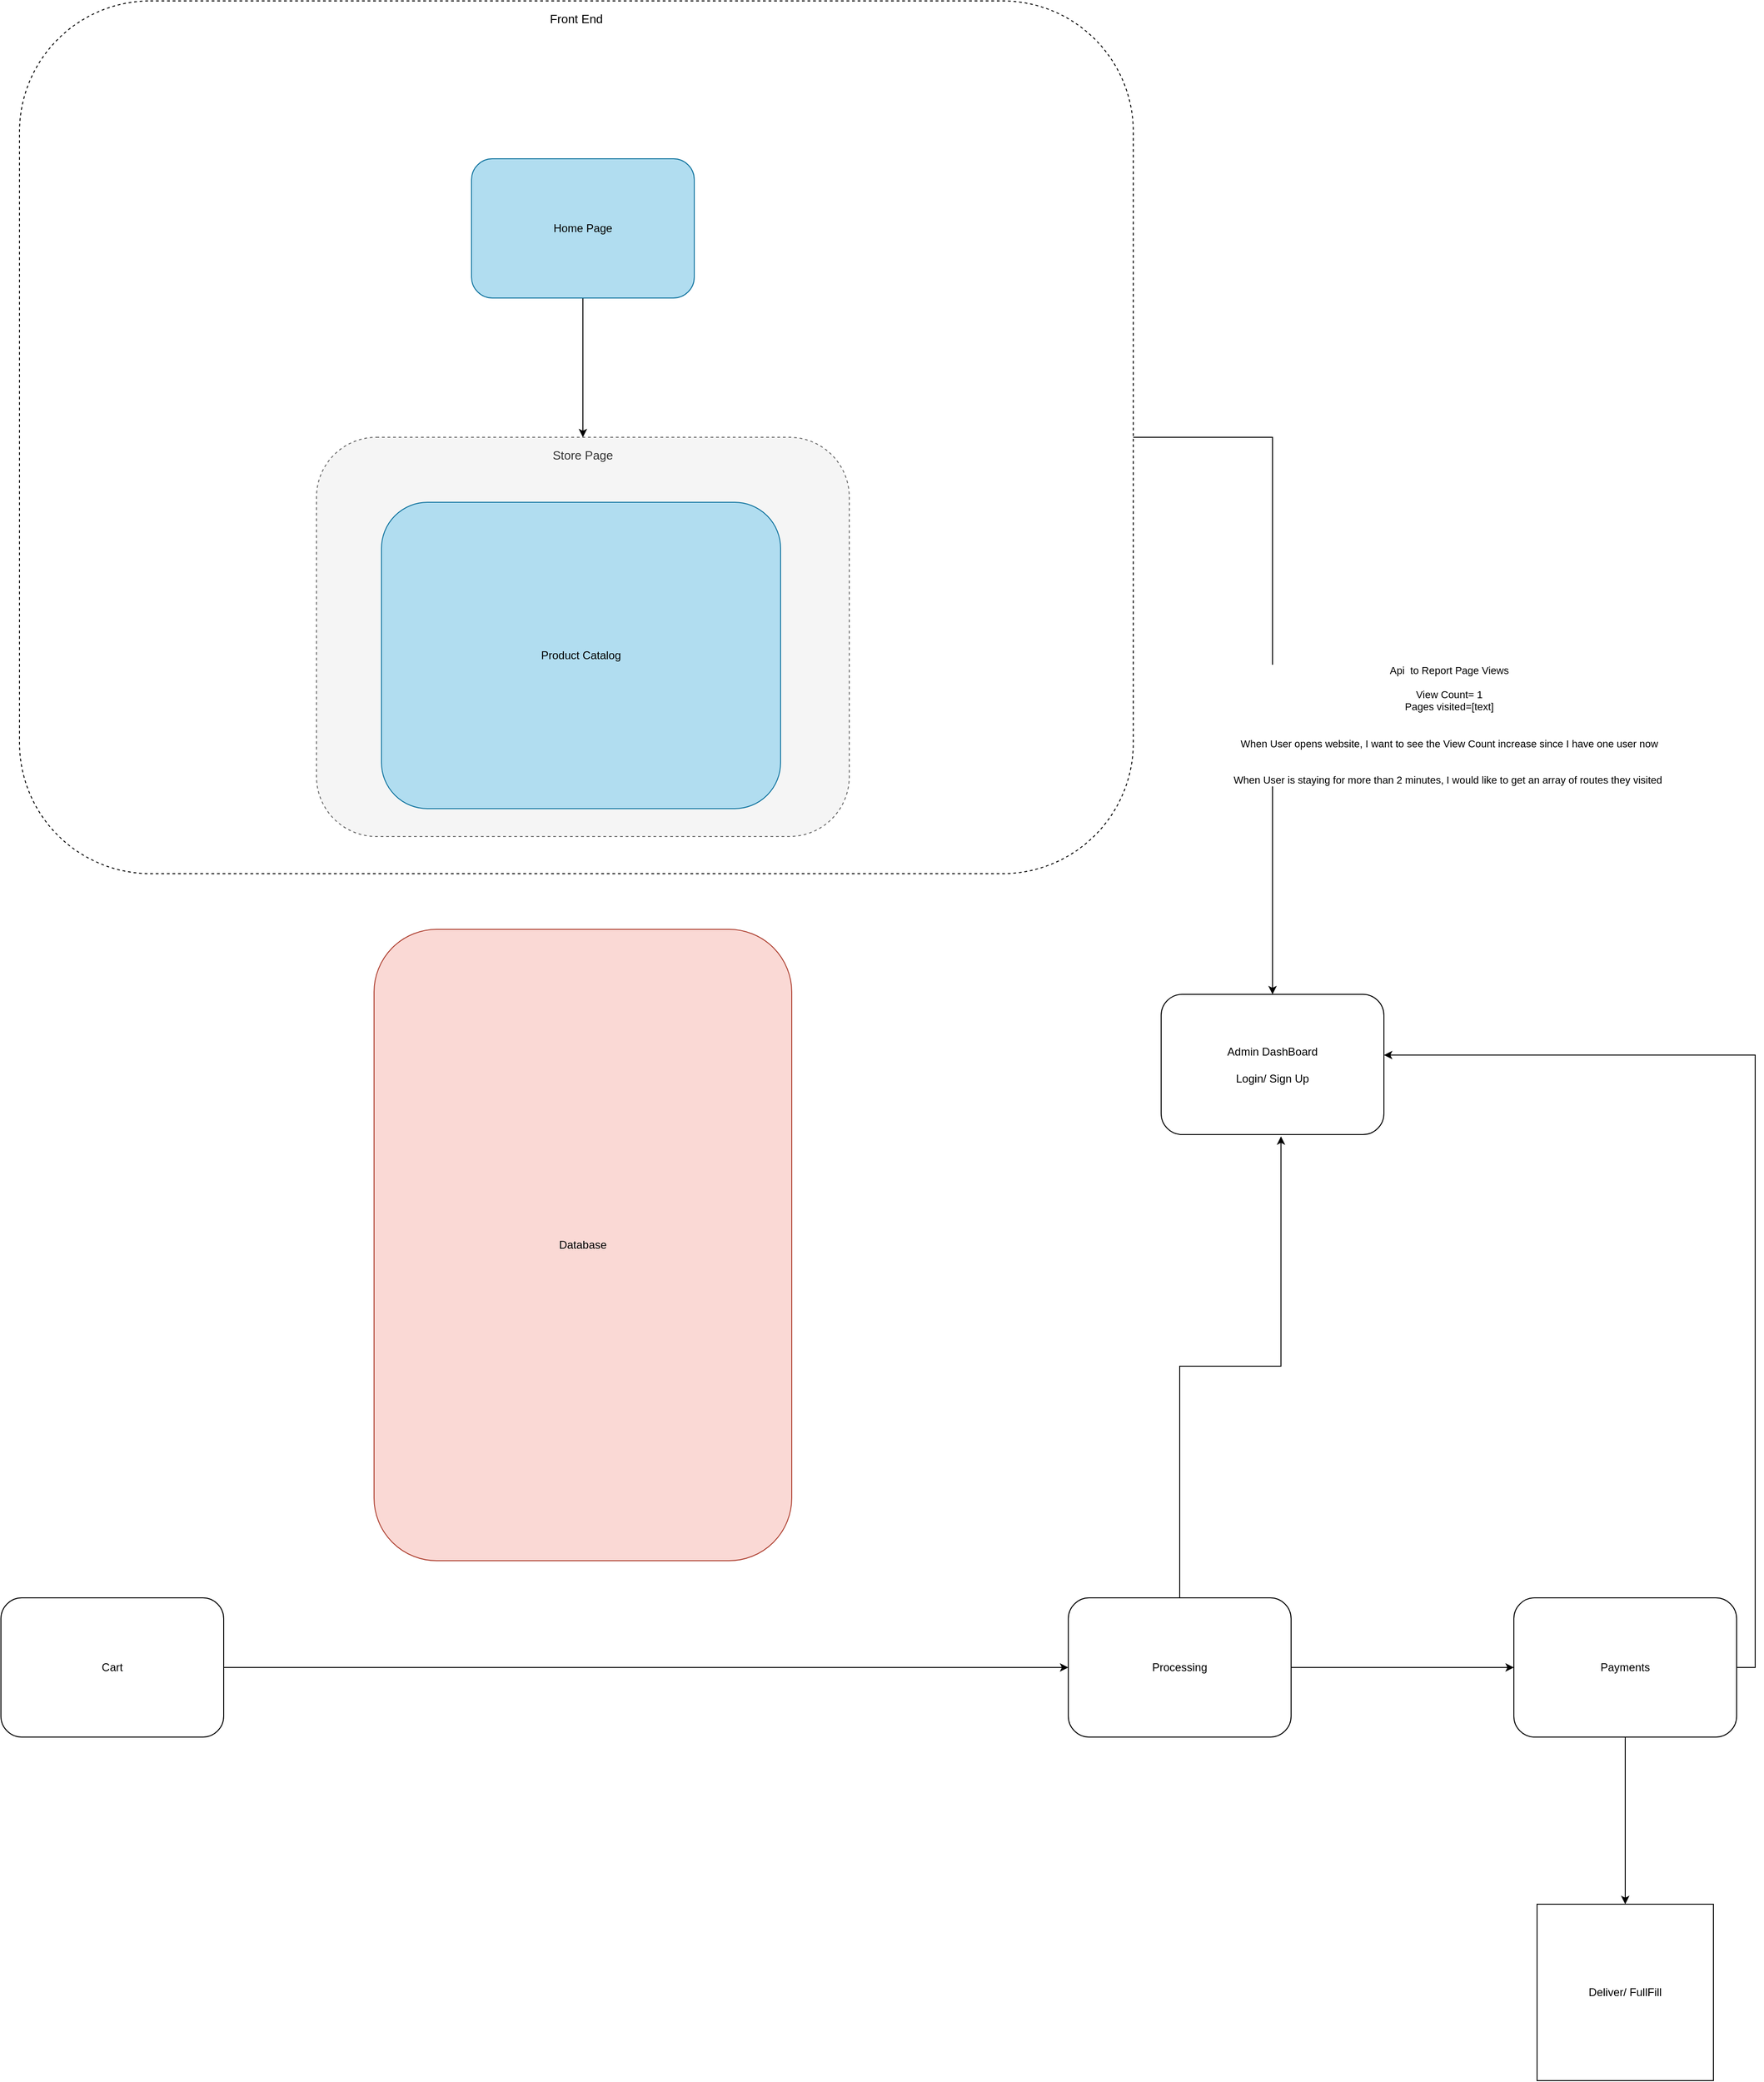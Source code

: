 <mxfile version="22.1.5" type="github">
  <diagram id="C5RBs43oDa-KdzZeNtuy" name="Page-1">
    <mxGraphModel dx="3033" dy="3566" grid="1" gridSize="10" guides="1" tooltips="1" connect="1" arrows="1" fold="1" page="1" pageScale="1" pageWidth="827" pageHeight="1169" math="0" shadow="0">
      <root>
        <mxCell id="WIyWlLk6GJQsqaUBKTNV-0" />
        <mxCell id="WIyWlLk6GJQsqaUBKTNV-1" parent="WIyWlLk6GJQsqaUBKTNV-0" />
        <mxCell id="N5PV2EzXh5DM1njIMYpt-37" style="edgeStyle=orthogonalEdgeStyle;rounded=0;orthogonalLoop=1;jettySize=auto;html=1;exitX=1;exitY=0.5;exitDx=0;exitDy=0;entryX=0.5;entryY=0;entryDx=0;entryDy=0;" edge="1" parent="WIyWlLk6GJQsqaUBKTNV-1" source="N5PV2EzXh5DM1njIMYpt-36" target="N5PV2EzXh5DM1njIMYpt-4">
          <mxGeometry relative="1" as="geometry" />
        </mxCell>
        <mxCell id="N5PV2EzXh5DM1njIMYpt-38" value="Api&amp;nbsp; to Report Page Views&lt;br&gt;&lt;br&gt;View Count= 1&lt;br&gt;Pages visited=[text]&lt;br&gt;&lt;br&gt;&lt;br&gt;When User opens website, I want to see the View Count increase since I have one user now&lt;br&gt;&lt;br&gt;&lt;br&gt;When User is staying for more than 2 minutes, I would like to get an array of routes they visited&amp;nbsp;&lt;br&gt;" style="edgeLabel;html=1;align=center;verticalAlign=middle;resizable=0;points=[];" vertex="1" connectable="0" parent="N5PV2EzXh5DM1njIMYpt-37">
          <mxGeometry x="0.117" y="1" relative="1" as="geometry">
            <mxPoint x="189" y="41" as="offset" />
          </mxGeometry>
        </mxCell>
        <mxCell id="N5PV2EzXh5DM1njIMYpt-36" value="&lt;p style=&quot;line-height: 20%;&quot;&gt;&lt;font style=&quot;font-size: 13px;&quot;&gt;Front End&lt;/font&gt;&lt;/p&gt;" style="rounded=1;whiteSpace=wrap;html=1;dashed=1;align=center;verticalAlign=top;" vertex="1" parent="WIyWlLk6GJQsqaUBKTNV-1">
          <mxGeometry x="-350" y="-2240" width="1200" height="940" as="geometry" />
        </mxCell>
        <mxCell id="N5PV2EzXh5DM1njIMYpt-4" value="Admin DashBoard&lt;br&gt;&lt;br&gt;Login/ Sign Up" style="rounded=1;whiteSpace=wrap;html=1;" vertex="1" parent="WIyWlLk6GJQsqaUBKTNV-1">
          <mxGeometry x="880" y="-1170" width="240" height="151" as="geometry" />
        </mxCell>
        <mxCell id="N5PV2EzXh5DM1njIMYpt-0" value="Deliver/ FullFill" style="whiteSpace=wrap;html=1;aspect=fixed;" vertex="1" parent="WIyWlLk6GJQsqaUBKTNV-1">
          <mxGeometry x="1285" y="-190" width="190" height="190" as="geometry" />
        </mxCell>
        <mxCell id="N5PV2EzXh5DM1njIMYpt-2" value="&lt;p style=&quot;line-height: 20%;&quot;&gt;&lt;font style=&quot;font-size: 13px;&quot;&gt;Store Page&lt;/font&gt;&lt;/p&gt;" style="rounded=1;whiteSpace=wrap;html=1;dashed=1;align=center;fillColor=#f5f5f5;fontColor=#333333;strokeColor=#666666;verticalAlign=top;" vertex="1" parent="WIyWlLk6GJQsqaUBKTNV-1">
          <mxGeometry x="-30" y="-1770" width="574" height="430" as="geometry" />
        </mxCell>
        <mxCell id="N5PV2EzXh5DM1njIMYpt-7" style="edgeStyle=orthogonalEdgeStyle;rounded=0;orthogonalLoop=1;jettySize=auto;html=1;entryX=0.5;entryY=0;entryDx=0;entryDy=0;" edge="1" parent="WIyWlLk6GJQsqaUBKTNV-1" source="N5PV2EzXh5DM1njIMYpt-3" target="N5PV2EzXh5DM1njIMYpt-2">
          <mxGeometry relative="1" as="geometry" />
        </mxCell>
        <mxCell id="N5PV2EzXh5DM1njIMYpt-27" style="edgeStyle=orthogonalEdgeStyle;rounded=0;orthogonalLoop=1;jettySize=auto;html=1;exitX=0.5;exitY=1;exitDx=0;exitDy=0;entryX=0.5;entryY=0;entryDx=0;entryDy=0;" edge="1" parent="WIyWlLk6GJQsqaUBKTNV-1" source="N5PV2EzXh5DM1njIMYpt-5" target="N5PV2EzXh5DM1njIMYpt-0">
          <mxGeometry relative="1" as="geometry" />
        </mxCell>
        <mxCell id="N5PV2EzXh5DM1njIMYpt-5" value="Payments" style="rounded=1;whiteSpace=wrap;html=1;" vertex="1" parent="WIyWlLk6GJQsqaUBKTNV-1">
          <mxGeometry x="1260" y="-520" width="240" height="150" as="geometry" />
        </mxCell>
        <mxCell id="N5PV2EzXh5DM1njIMYpt-6" value="Product Catalog" style="rounded=1;whiteSpace=wrap;html=1;fillColor=#b1ddf0;strokeColor=#10739e;" vertex="1" parent="WIyWlLk6GJQsqaUBKTNV-1">
          <mxGeometry x="40" y="-1700" width="430" height="330" as="geometry" />
        </mxCell>
        <mxCell id="N5PV2EzXh5DM1njIMYpt-24" style="edgeStyle=orthogonalEdgeStyle;rounded=0;orthogonalLoop=1;jettySize=auto;html=1;exitX=1;exitY=0.5;exitDx=0;exitDy=0;entryX=0;entryY=0.5;entryDx=0;entryDy=0;" edge="1" parent="WIyWlLk6GJQsqaUBKTNV-1" source="N5PV2EzXh5DM1njIMYpt-12" target="N5PV2EzXh5DM1njIMYpt-14">
          <mxGeometry relative="1" as="geometry" />
        </mxCell>
        <mxCell id="N5PV2EzXh5DM1njIMYpt-12" value="Cart" style="rounded=1;whiteSpace=wrap;html=1;" vertex="1" parent="WIyWlLk6GJQsqaUBKTNV-1">
          <mxGeometry x="-370" y="-520" width="240" height="150" as="geometry" />
        </mxCell>
        <mxCell id="N5PV2EzXh5DM1njIMYpt-40" style="edgeStyle=orthogonalEdgeStyle;rounded=0;orthogonalLoop=1;jettySize=auto;html=1;exitX=1;exitY=0.5;exitDx=0;exitDy=0;entryX=0;entryY=0.5;entryDx=0;entryDy=0;" edge="1" parent="WIyWlLk6GJQsqaUBKTNV-1" source="N5PV2EzXh5DM1njIMYpt-14" target="N5PV2EzXh5DM1njIMYpt-5">
          <mxGeometry relative="1" as="geometry" />
        </mxCell>
        <mxCell id="N5PV2EzXh5DM1njIMYpt-14" value="Processing" style="rounded=1;whiteSpace=wrap;html=1;" vertex="1" parent="WIyWlLk6GJQsqaUBKTNV-1">
          <mxGeometry x="780" y="-520" width="240" height="150" as="geometry" />
        </mxCell>
        <mxCell id="N5PV2EzXh5DM1njIMYpt-18" style="edgeStyle=orthogonalEdgeStyle;rounded=0;orthogonalLoop=1;jettySize=auto;html=1;exitX=0.5;exitY=0;exitDx=0;exitDy=0;entryX=0.538;entryY=1.013;entryDx=0;entryDy=0;entryPerimeter=0;" edge="1" parent="WIyWlLk6GJQsqaUBKTNV-1" source="N5PV2EzXh5DM1njIMYpt-14" target="N5PV2EzXh5DM1njIMYpt-4">
          <mxGeometry relative="1" as="geometry" />
        </mxCell>
        <mxCell id="N5PV2EzXh5DM1njIMYpt-20" style="edgeStyle=orthogonalEdgeStyle;rounded=0;orthogonalLoop=1;jettySize=auto;html=1;exitX=1;exitY=0.5;exitDx=0;exitDy=0;entryX=1;entryY=0.433;entryDx=0;entryDy=0;entryPerimeter=0;" edge="1" parent="WIyWlLk6GJQsqaUBKTNV-1" source="N5PV2EzXh5DM1njIMYpt-5" target="N5PV2EzXh5DM1njIMYpt-4">
          <mxGeometry relative="1" as="geometry" />
        </mxCell>
        <mxCell id="N5PV2EzXh5DM1njIMYpt-34" value="Database" style="rounded=1;whiteSpace=wrap;html=1;fillColor=#fad9d5;strokeColor=#ae4132;" vertex="1" parent="WIyWlLk6GJQsqaUBKTNV-1">
          <mxGeometry x="32" y="-1240" width="450" height="680" as="geometry" />
        </mxCell>
        <mxCell id="N5PV2EzXh5DM1njIMYpt-3" value="Home Page" style="rounded=1;whiteSpace=wrap;html=1;fillColor=#b1ddf0;strokeColor=#10739e;" vertex="1" parent="WIyWlLk6GJQsqaUBKTNV-1">
          <mxGeometry x="137" y="-2070" width="240" height="150" as="geometry" />
        </mxCell>
      </root>
    </mxGraphModel>
  </diagram>
</mxfile>
